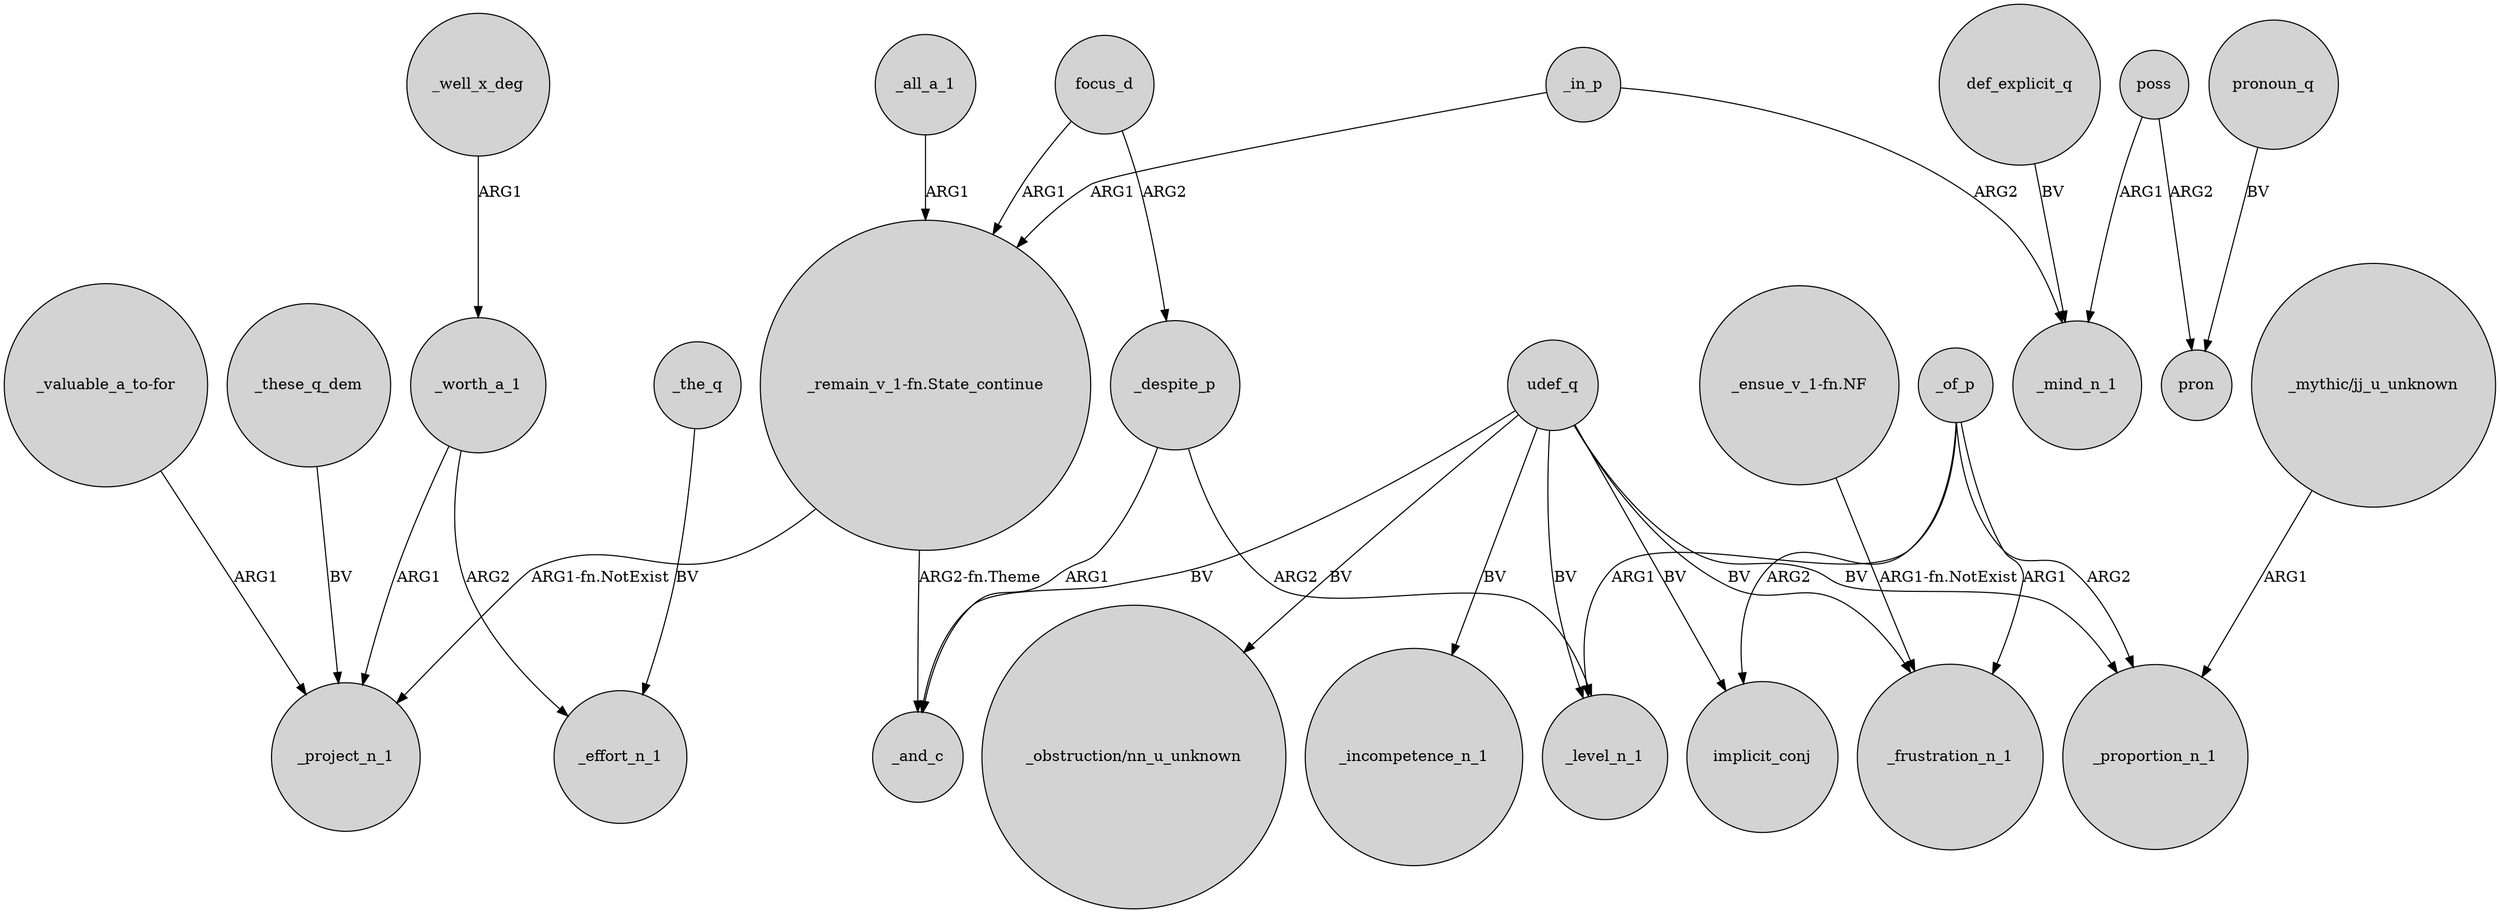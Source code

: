 digraph {
	node [shape=circle style=filled]
	_well_x_deg -> _worth_a_1 [label=ARG1]
	poss -> pron [label=ARG2]
	"_valuable_a_to-for" -> _project_n_1 [label=ARG1]
	_the_q -> _effort_n_1 [label=BV]
	udef_q -> _frustration_n_1 [label=BV]
	_despite_p -> _and_c [label=ARG1]
	udef_q -> _proportion_n_1 [label=BV]
	_in_p -> "_remain_v_1-fn.State_continue" [label=ARG1]
	focus_d -> _despite_p [label=ARG2]
	_of_p -> _proportion_n_1 [label=ARG2]
	udef_q -> implicit_conj [label=BV]
	_despite_p -> _level_n_1 [label=ARG2]
	def_explicit_q -> _mind_n_1 [label=BV]
	_all_a_1 -> "_remain_v_1-fn.State_continue" [label=ARG1]
	udef_q -> "_obstruction/nn_u_unknown" [label=BV]
	udef_q -> _level_n_1 [label=BV]
	pronoun_q -> pron [label=BV]
	_worth_a_1 -> _effort_n_1 [label=ARG2]
	_these_q_dem -> _project_n_1 [label=BV]
	"_mythic/jj_u_unknown" -> _proportion_n_1 [label=ARG1]
	focus_d -> "_remain_v_1-fn.State_continue" [label=ARG1]
	"_ensue_v_1-fn.NF" -> _frustration_n_1 [label="ARG1-fn.NotExist"]
	"_remain_v_1-fn.State_continue" -> _and_c [label="ARG2-fn.Theme"]
	_of_p -> _level_n_1 [label=ARG1]
	_in_p -> _mind_n_1 [label=ARG2]
	_worth_a_1 -> _project_n_1 [label=ARG1]
	_of_p -> implicit_conj [label=ARG2]
	poss -> _mind_n_1 [label=ARG1]
	udef_q -> _and_c [label=BV]
	udef_q -> _incompetence_n_1 [label=BV]
	_of_p -> _frustration_n_1 [label=ARG1]
	"_remain_v_1-fn.State_continue" -> _project_n_1 [label="ARG1-fn.NotExist"]
}
